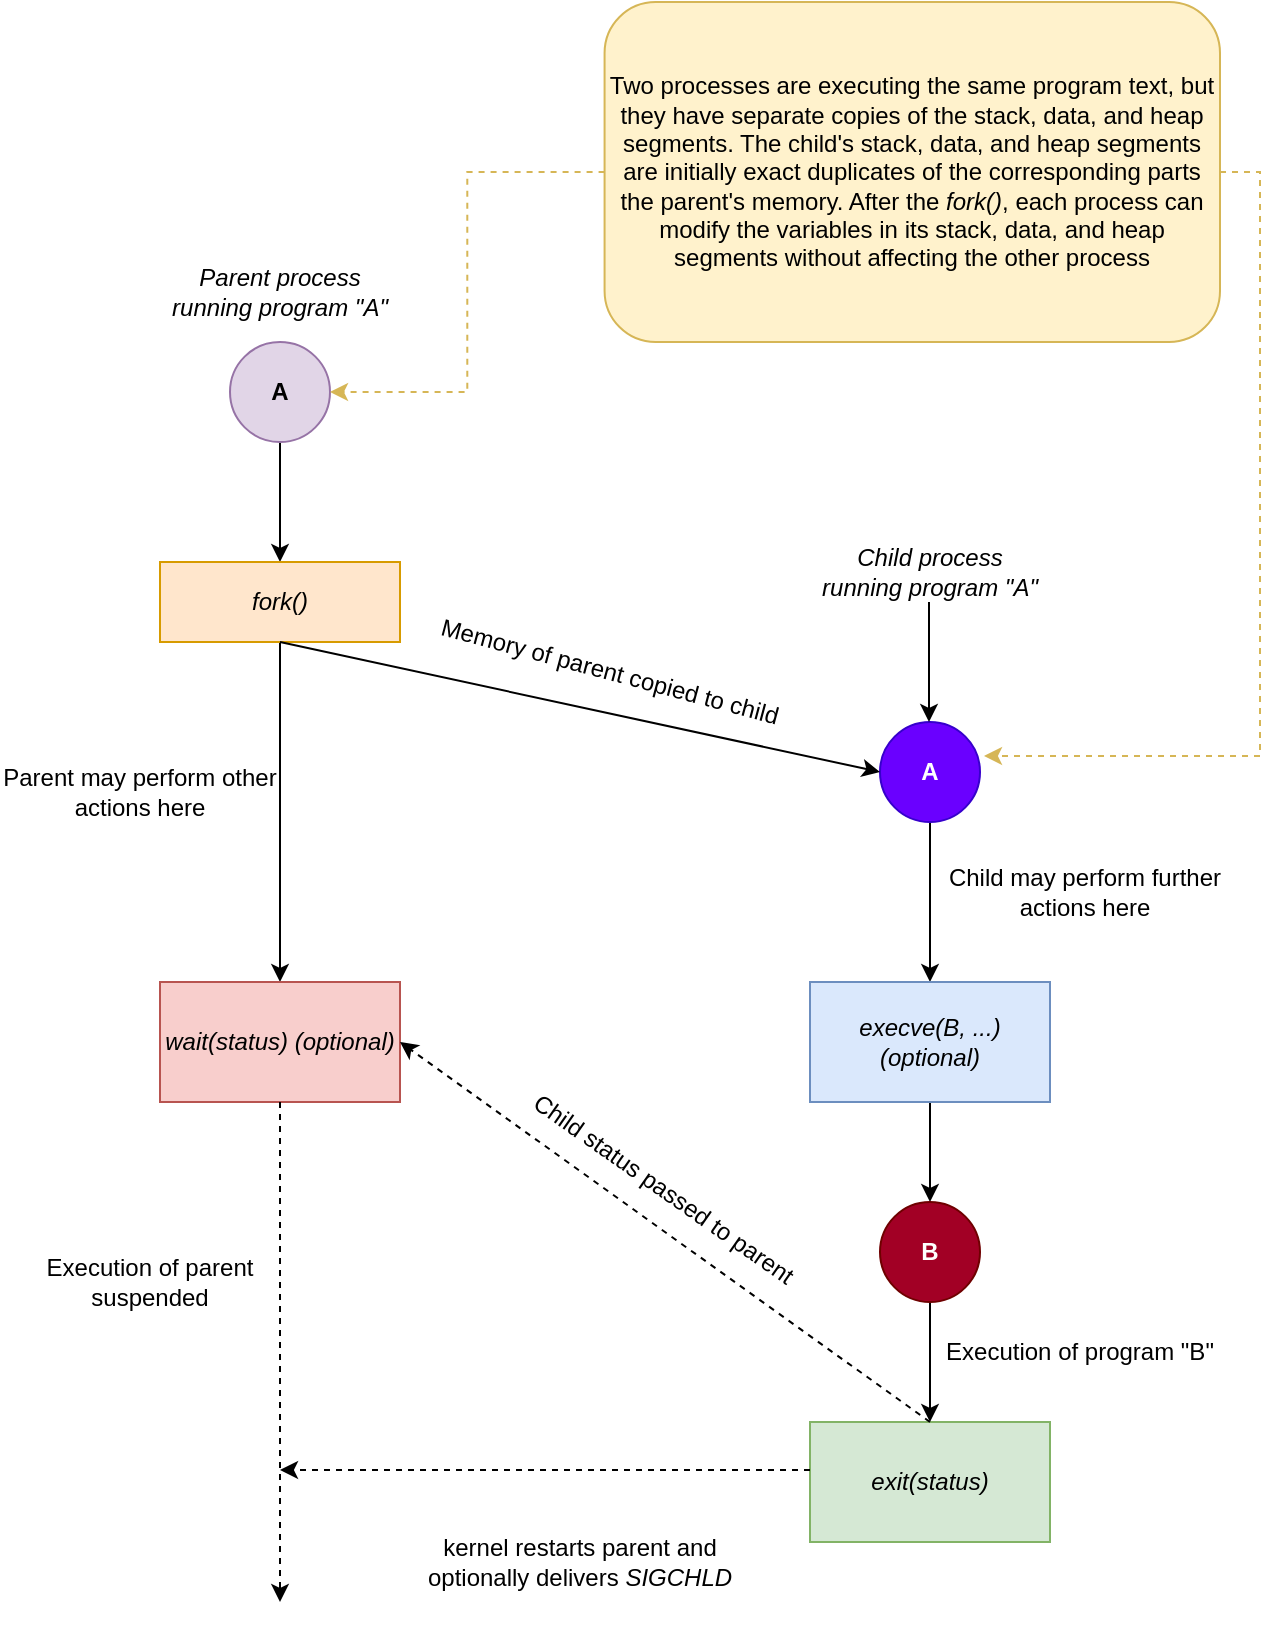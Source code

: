 <mxfile version="26.2.14">
  <diagram name="Page-1" id="DMe8cowrnsIi6OyU7-Dr">
    <mxGraphModel dx="1356" dy="763" grid="1" gridSize="10" guides="1" tooltips="1" connect="1" arrows="1" fold="1" page="1" pageScale="1" pageWidth="850" pageHeight="1100" math="0" shadow="0">
      <root>
        <mxCell id="0" />
        <mxCell id="1" parent="0" />
        <mxCell id="NtBQqP2QdUCN2QcjrBfT-3" style="edgeStyle=orthogonalEdgeStyle;rounded=0;orthogonalLoop=1;jettySize=auto;html=1;entryX=0.5;entryY=0;entryDx=0;entryDy=0;" edge="1" parent="1" source="NtBQqP2QdUCN2QcjrBfT-1" target="NtBQqP2QdUCN2QcjrBfT-2">
          <mxGeometry relative="1" as="geometry" />
        </mxCell>
        <mxCell id="NtBQqP2QdUCN2QcjrBfT-1" value="A" style="ellipse;whiteSpace=wrap;html=1;aspect=fixed;fontStyle=1;fillColor=#e1d5e7;strokeColor=#9673a6;" vertex="1" parent="1">
          <mxGeometry x="225" y="210" width="50" height="50" as="geometry" />
        </mxCell>
        <mxCell id="NtBQqP2QdUCN2QcjrBfT-18" style="edgeStyle=orthogonalEdgeStyle;rounded=0;orthogonalLoop=1;jettySize=auto;html=1;exitX=0.5;exitY=1;exitDx=0;exitDy=0;entryX=0.5;entryY=0;entryDx=0;entryDy=0;" edge="1" parent="1" source="NtBQqP2QdUCN2QcjrBfT-2" target="NtBQqP2QdUCN2QcjrBfT-17">
          <mxGeometry relative="1" as="geometry" />
        </mxCell>
        <mxCell id="NtBQqP2QdUCN2QcjrBfT-2" value="&lt;i&gt;fork()&lt;/i&gt;" style="rounded=0;whiteSpace=wrap;html=1;fillColor=#ffe6cc;strokeColor=#d79b00;" vertex="1" parent="1">
          <mxGeometry x="190" y="320" width="120" height="40" as="geometry" />
        </mxCell>
        <mxCell id="NtBQqP2QdUCN2QcjrBfT-4" value="&lt;i&gt;Parent process running program &quot;A&quot;&lt;/i&gt;" style="text;html=1;align=center;verticalAlign=middle;whiteSpace=wrap;rounded=0;" vertex="1" parent="1">
          <mxGeometry x="195" y="170" width="110" height="30" as="geometry" />
        </mxCell>
        <mxCell id="NtBQqP2QdUCN2QcjrBfT-11" style="edgeStyle=orthogonalEdgeStyle;rounded=0;orthogonalLoop=1;jettySize=auto;html=1;exitX=0.5;exitY=1;exitDx=0;exitDy=0;entryX=0.5;entryY=0;entryDx=0;entryDy=0;" edge="1" parent="1" source="NtBQqP2QdUCN2QcjrBfT-5" target="NtBQqP2QdUCN2QcjrBfT-10">
          <mxGeometry relative="1" as="geometry" />
        </mxCell>
        <mxCell id="NtBQqP2QdUCN2QcjrBfT-5" value="A" style="ellipse;whiteSpace=wrap;html=1;aspect=fixed;fontStyle=1;fillColor=#6a00ff;strokeColor=#3700CC;fontColor=#ffffff;" vertex="1" parent="1">
          <mxGeometry x="550" y="400" width="50" height="50" as="geometry" />
        </mxCell>
        <mxCell id="NtBQqP2QdUCN2QcjrBfT-6" style="edgeStyle=orthogonalEdgeStyle;rounded=0;orthogonalLoop=1;jettySize=auto;html=1;entryX=0.5;entryY=0;entryDx=0;entryDy=0;" edge="1" parent="1">
          <mxGeometry relative="1" as="geometry">
            <mxPoint x="574.5" y="340" as="sourcePoint" />
            <mxPoint x="574.5" y="400" as="targetPoint" />
          </mxGeometry>
        </mxCell>
        <mxCell id="NtBQqP2QdUCN2QcjrBfT-7" value="&lt;i&gt;Child process running program &quot;A&quot;&lt;/i&gt;" style="text;html=1;align=center;verticalAlign=middle;whiteSpace=wrap;rounded=0;" vertex="1" parent="1">
          <mxGeometry x="520" y="310" width="110" height="30" as="geometry" />
        </mxCell>
        <mxCell id="NtBQqP2QdUCN2QcjrBfT-8" value="" style="endArrow=classic;html=1;rounded=0;exitX=0.5;exitY=1;exitDx=0;exitDy=0;entryX=0;entryY=0.5;entryDx=0;entryDy=0;" edge="1" parent="1" source="NtBQqP2QdUCN2QcjrBfT-2" target="NtBQqP2QdUCN2QcjrBfT-5">
          <mxGeometry width="50" height="50" relative="1" as="geometry">
            <mxPoint x="430" y="480" as="sourcePoint" />
            <mxPoint x="480" y="430" as="targetPoint" />
          </mxGeometry>
        </mxCell>
        <mxCell id="NtBQqP2QdUCN2QcjrBfT-9" value="Memory of parent copied to child" style="text;html=1;align=center;verticalAlign=middle;whiteSpace=wrap;rounded=0;rotation=15;" vertex="1" parent="1">
          <mxGeometry x="320" y="360" width="190" height="30" as="geometry" />
        </mxCell>
        <mxCell id="NtBQqP2QdUCN2QcjrBfT-14" style="edgeStyle=orthogonalEdgeStyle;rounded=0;orthogonalLoop=1;jettySize=auto;html=1;exitX=0.5;exitY=1;exitDx=0;exitDy=0;entryX=0.5;entryY=0;entryDx=0;entryDy=0;" edge="1" parent="1" source="NtBQqP2QdUCN2QcjrBfT-10" target="NtBQqP2QdUCN2QcjrBfT-13">
          <mxGeometry relative="1" as="geometry" />
        </mxCell>
        <mxCell id="NtBQqP2QdUCN2QcjrBfT-10" value="&lt;i&gt;execve(B, ...) (optional)&lt;/i&gt;" style="rounded=0;whiteSpace=wrap;html=1;fillColor=#dae8fc;strokeColor=#6c8ebf;" vertex="1" parent="1">
          <mxGeometry x="515" y="530" width="120" height="60" as="geometry" />
        </mxCell>
        <mxCell id="NtBQqP2QdUCN2QcjrBfT-12" value="Child may perform further actions here" style="text;html=1;align=center;verticalAlign=middle;whiteSpace=wrap;rounded=0;" vertex="1" parent="1">
          <mxGeometry x="575" y="470" width="155" height="30" as="geometry" />
        </mxCell>
        <mxCell id="NtBQqP2QdUCN2QcjrBfT-16" style="edgeStyle=orthogonalEdgeStyle;rounded=0;orthogonalLoop=1;jettySize=auto;html=1;exitX=0.5;exitY=1;exitDx=0;exitDy=0;" edge="1" parent="1" source="NtBQqP2QdUCN2QcjrBfT-13" target="NtBQqP2QdUCN2QcjrBfT-15">
          <mxGeometry relative="1" as="geometry" />
        </mxCell>
        <mxCell id="NtBQqP2QdUCN2QcjrBfT-13" value="B" style="ellipse;whiteSpace=wrap;html=1;aspect=fixed;fontStyle=1;fillColor=#a20025;strokeColor=#6F0000;fontColor=#ffffff;" vertex="1" parent="1">
          <mxGeometry x="550" y="640" width="50" height="50" as="geometry" />
        </mxCell>
        <mxCell id="NtBQqP2QdUCN2QcjrBfT-15" value="&lt;i&gt;exit(status)&lt;/i&gt;" style="rounded=0;whiteSpace=wrap;html=1;fillColor=#d5e8d4;strokeColor=#82b366;" vertex="1" parent="1">
          <mxGeometry x="515" y="750" width="120" height="60" as="geometry" />
        </mxCell>
        <mxCell id="NtBQqP2QdUCN2QcjrBfT-17" value="&lt;i&gt;wait(status) (optional)&lt;/i&gt;" style="rounded=0;whiteSpace=wrap;html=1;fillColor=#f8cecc;strokeColor=#b85450;" vertex="1" parent="1">
          <mxGeometry x="190" y="530" width="120" height="60" as="geometry" />
        </mxCell>
        <mxCell id="NtBQqP2QdUCN2QcjrBfT-19" value="Parent may perform other actions here" style="text;html=1;align=center;verticalAlign=middle;whiteSpace=wrap;rounded=0;" vertex="1" parent="1">
          <mxGeometry x="110" y="420" width="140" height="30" as="geometry" />
        </mxCell>
        <mxCell id="NtBQqP2QdUCN2QcjrBfT-20" value="" style="endArrow=classic;html=1;rounded=0;entryX=1;entryY=0.5;entryDx=0;entryDy=0;exitX=0.5;exitY=0;exitDx=0;exitDy=0;dashed=1;" edge="1" parent="1" source="NtBQqP2QdUCN2QcjrBfT-15" target="NtBQqP2QdUCN2QcjrBfT-17">
          <mxGeometry width="50" height="50" relative="1" as="geometry">
            <mxPoint x="430" y="600" as="sourcePoint" />
            <mxPoint x="480" y="550" as="targetPoint" />
          </mxGeometry>
        </mxCell>
        <mxCell id="NtBQqP2QdUCN2QcjrBfT-21" value="Execution of program &quot;B&quot;" style="text;html=1;align=center;verticalAlign=middle;whiteSpace=wrap;rounded=0;" vertex="1" parent="1">
          <mxGeometry x="580" y="700" width="140" height="30" as="geometry" />
        </mxCell>
        <mxCell id="NtBQqP2QdUCN2QcjrBfT-22" value="Child status passed to parent" style="text;html=1;align=center;verticalAlign=middle;whiteSpace=wrap;rounded=0;rotation=35;" vertex="1" parent="1">
          <mxGeometry x="357.29" y="618.6" width="170" height="30" as="geometry" />
        </mxCell>
        <mxCell id="NtBQqP2QdUCN2QcjrBfT-23" value="" style="endArrow=classic;html=1;rounded=0;exitX=0.5;exitY=1;exitDx=0;exitDy=0;dashed=1;" edge="1" parent="1" source="NtBQqP2QdUCN2QcjrBfT-17">
          <mxGeometry width="50" height="50" relative="1" as="geometry">
            <mxPoint x="430" y="600" as="sourcePoint" />
            <mxPoint x="250" y="840" as="targetPoint" />
          </mxGeometry>
        </mxCell>
        <mxCell id="NtBQqP2QdUCN2QcjrBfT-24" value="" style="endArrow=classic;html=1;rounded=0;exitX=0;exitY=0.4;exitDx=0;exitDy=0;exitPerimeter=0;dashed=1;" edge="1" parent="1" source="NtBQqP2QdUCN2QcjrBfT-15">
          <mxGeometry width="50" height="50" relative="1" as="geometry">
            <mxPoint x="430" y="600" as="sourcePoint" />
            <mxPoint x="250" y="774" as="targetPoint" />
          </mxGeometry>
        </mxCell>
        <mxCell id="NtBQqP2QdUCN2QcjrBfT-25" value="Execution of parent suspended" style="text;html=1;align=center;verticalAlign=middle;whiteSpace=wrap;rounded=0;" vertex="1" parent="1">
          <mxGeometry x="130" y="640" width="110" height="80" as="geometry" />
        </mxCell>
        <mxCell id="NtBQqP2QdUCN2QcjrBfT-26" value="kernel restarts parent and optionally delivers &lt;i&gt;SIGCHLD&lt;/i&gt;" style="text;html=1;align=center;verticalAlign=middle;whiteSpace=wrap;rounded=0;" vertex="1" parent="1">
          <mxGeometry x="320" y="780" width="160" height="80" as="geometry" />
        </mxCell>
        <mxCell id="NtBQqP2QdUCN2QcjrBfT-28" style="edgeStyle=orthogonalEdgeStyle;rounded=0;orthogonalLoop=1;jettySize=auto;html=1;exitX=0;exitY=0.5;exitDx=0;exitDy=0;entryX=1;entryY=0.5;entryDx=0;entryDy=0;dashed=1;fillColor=#fff2cc;strokeColor=#d6b656;" edge="1" parent="1" source="NtBQqP2QdUCN2QcjrBfT-27" target="NtBQqP2QdUCN2QcjrBfT-1">
          <mxGeometry relative="1" as="geometry" />
        </mxCell>
        <mxCell id="NtBQqP2QdUCN2QcjrBfT-27" value="Two processes are executing the same program text, but they have separate copies of the stack, data, and heap segments. The child&#39;s stack, data, and heap segments are initially exact duplicates of the corresponding parts the parent&#39;s memory. After the &lt;i&gt;fork()&lt;/i&gt;, each process can modify the variables in its stack, data, and heap segments without affecting the other process " style="rounded=1;whiteSpace=wrap;html=1;fillColor=#fff2cc;strokeColor=#d6b656;" vertex="1" parent="1">
          <mxGeometry x="412.29" y="40" width="307.71" height="170" as="geometry" />
        </mxCell>
        <mxCell id="NtBQqP2QdUCN2QcjrBfT-29" style="edgeStyle=orthogonalEdgeStyle;rounded=0;orthogonalLoop=1;jettySize=auto;html=1;exitX=1;exitY=0.5;exitDx=0;exitDy=0;entryX=1.04;entryY=0.34;entryDx=0;entryDy=0;entryPerimeter=0;fillColor=#fff2cc;strokeColor=#d6b656;dashed=1;" edge="1" parent="1" source="NtBQqP2QdUCN2QcjrBfT-27" target="NtBQqP2QdUCN2QcjrBfT-5">
          <mxGeometry relative="1" as="geometry">
            <Array as="points">
              <mxPoint x="740" y="125" />
              <mxPoint x="740" y="417" />
            </Array>
          </mxGeometry>
        </mxCell>
      </root>
    </mxGraphModel>
  </diagram>
</mxfile>
